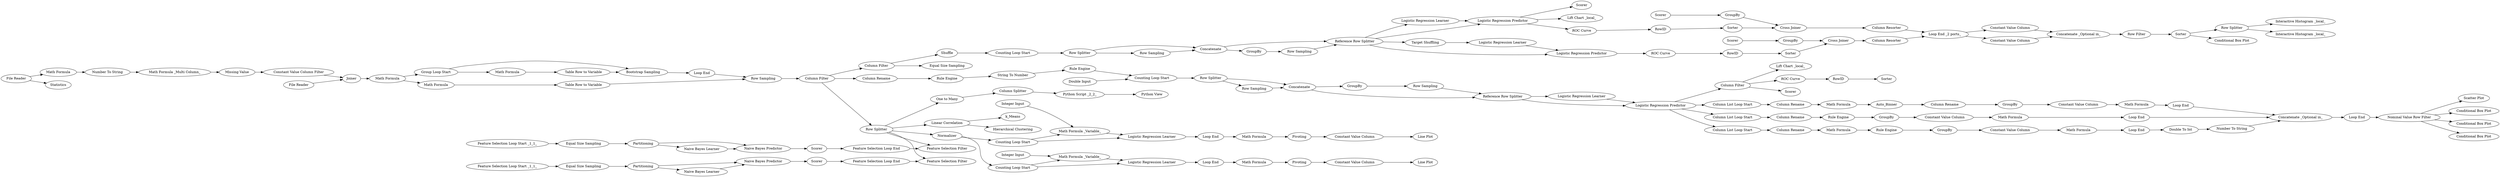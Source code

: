 digraph {
	"7092464032198094210_825" [label="Integer Input"]
	"1413098551646326160_155" [label="Cross Joiner"]
	"-6621744534351556463_151" [label=Sorter]
	"7092464032198094210_344" [label="Row Filter"]
	"7092464032198094210_397" [label="Column Filter"]
	"7092464032198094210_824" [label="Loop End"]
	"7402218653531994578_11" [label="Equal Size Sampling"]
	"7092464032198094210_140" [label="Logistic Regression Learner"]
	"7092464032198094210_786" [label="Conditional Box Plot"]
	"7092464032198094210_6" [label="Math Formula _Multi Column_"]
	"7092464032198094210_108" [label="Hierarchical Clustering"]
	"7092464032198094210_348" [label="Row Splitter"]
	"8843670050189307226_798" [label="Row Splitter"]
	"7571034416363652142_6" [label=Partitioning]
	"7092464032198094210_819" [label="Integer Input"]
	"7092464032198094210_368" [label="Scatter Plot"]
	"7571034416363652142_10" [label="Naive Bayes Learner"]
	"8843670050189307226_802" [label=GroupBy]
	"7092464032198094210_237" [label="Column Filter"]
	"7092464032198094210_310" [label="Counting Loop Start"]
	"7092464032198094210_199" [label="Python Script _2_2_"]
	"1413098551646326160_152" [label=GroupBy]
	"7092464032198094210_8" [label="Constant Value Column Filter"]
	"420877068019044690_789" [label="Rule Engine"]
	"7402218653531994578_9" [label="Naive Bayes Predictor"]
	"7092464032198094210_88" [label="Group Loop Start"]
	"7092464032198094210_205" [label=Sorter]
	"1413098551646326160_112" [label=Scorer]
	"7092464032198094210_210" [label=Scorer]
	"7092464032198094210_102" [label="Math Formula"]
	"1413098551646326160_150" [label="Column Resorter"]
	"7571034416363652142_8" [label="Feature Selection Loop Start _1_1_"]
	"7092464032198094210_297" [label="Column Rename"]
	"7092464032198094210_815" [label="Math Formula"]
	"7092464032198094210_343" [label="Logistic Regression Predictor"]
	"7092464032198094210_99" [label=Normalizer]
	"7092464032198094210_202" [label="One to Many"]
	"6669512783959596404_149" [label=RowID]
	"7092464032198094210_396" [label="Counting Loop Start"]
	"7092464032198094210_361" [label="Lift Chart _local_"]
	"-6621744534351556463_112" [label=Scorer]
	"7092464032198094210_120" [label="Concatenate _Optional in_"]
	"7092464032198094210_7" [label="Math Formula"]
	"7092464032198094210_381" [label="Logistic Regression Learner"]
	"7092464032198094210_190" [label="Constant Value Column"]
	"7092464032198094210_833" [label="Double To Int"]
	"7092464032198094210_818" [label=Shuffle]
	"7092464032198094210_832" [label="Number To String"]
	"7092464032198094210_812" [label="Column Rename"]
	"7571034416363652142_9" [label="Naive Bayes Predictor"]
	"-6621744534351556463_152" [label=GroupBy]
	"7092464032198094210_92" [label="Loop End"]
	"-6621744534351556463_142" [label="ROC Curve"]
	"7092464032198094210_212" [label="Lift Chart _local_"]
	"7092464032198094210_9" [label="File Reader"]
	"7092464032198094210_189" [label="Logistic Regression Predictor"]
	"7571034416363652142_2" [label="Feature Selection Loop End"]
	"7092464032198094210_775" [label="Constant Value Column"]
	"2513783553005754734_798" [label="Row Splitter"]
	"7092464032198094210_395" [label="Double Input"]
	"7092464032198094210_10" [label=Joiner]
	"7092464032198094210_830" [label="Nominal Value Row Filter"]
	"7092464032198094210_823" [label="Constant Value Column"]
	"7092464032198094210_840" [label="Column Rename"]
	"7092464032198094210_104" [label="Row Sampling"]
	"7092464032198094210_103" [label="Table Row to Variable"]
	"7092464032198094210_111" [label="Column Filter"]
	"7092464032198094210_764" [label="Math Formula _Variable_"]
	"7092464032198094210_331" [label="Math Formula"]
	"7092464032198094210_356" [label="Math Formula"]
	"7092464032198094210_837" [label=GroupBy]
	"7092464032198094210_351" [label="Interactive Histogram _local_"]
	"7092464032198094210_388" [label="Logistic Regression Predictor"]
	"7092464032198094210_5" [label="Missing Value"]
	"7092464032198094210_353" [label="Column List Loop Start"]
	"8843670050189307226_801" [label=Concatenate]
	"7402218653531994578_7" [label=Scorer]
	"7092464032198094210_793" [label="Concatenate _Optional in_"]
	"7092464032198094210_293" [label=GroupBy]
	"7402218653531994578_3" [label="Feature Selection Filter"]
	"7092464032198094210_774" [label=Pivoting]
	"7092464032198094210_814" [label="Constant Value Column"]
	"7092464032198094210_11" [label="Math Formula"]
	"7092464032198094210_765" [label="Logistic Regression Learner"]
	"1413098551646326160_142" [label="ROC Curve"]
	"7092464032198094210_809" [label="Conditional Box Plot"]
	"8843670050189307226_804" [label="Reference Row Splitter"]
	"7092464032198094210_305" [label="Loop End"]
	"7092464032198094210_831" [label="Column List Loop Start"]
	"7092464032198094210_836" [label="Constant Value Column"]
	"7402218653531994578_8" [label="Feature Selection Loop Start _1_1_"]
	"7092464032198094210_838" [label="Rule Engine"]
	"7092464032198094210_307" [label=Auto_Binner]
	"7402218653531994578_6" [label=Partitioning]
	"7092464032198094210_342" [label="Logistic Regression Learner"]
	"7092464032198094210_358" [label="Loop End"]
	"7092464032198094210_834" [label="Loop End"]
	"7092464032198094210_810" [label="Conditional Box Plot"]
	"7092464032198094210_200" [label="Python View"]
	"420877068019044690_788" [label="Column Rename"]
	"7092464032198094210_109" [label=k_Means]
	"7092464032198094210_1" [label="File Reader"]
	"7092464032198094210_826" [label="Line Plot"]
	"7092464032198094210_791" [label="Column Rename"]
	"6669512783959596404_142" [label="ROC Curve"]
	"7092464032198094210_821" [label=Pivoting]
	"7092464032198094210_198" [label="Column Splitter"]
	"7092464032198094210_771" [label="Math Formula"]
	"7092464032198094210_107" [label="Linear Correlation"]
	"6669512783959596404_151" [label=Sorter]
	"7092464032198094210_2" [label=Statistics]
	"420877068019044690_790" [label="String To Number"]
	"2513783553005754734_800" [label="Row Sampling"]
	"7092464032198094210_839" [label="Math Formula"]
	"7092464032198094210_89" [label="Math Formula"]
	"7092464032198094210_797" [label="Conditional Box Plot"]
	"7092464032198094210_295" [label="Column List Loop Start"]
	"-6621744534351556463_149" [label=RowID]
	"8843670050189307226_803" [label="Row Sampling"]
	"2513783553005754734_802" [label=GroupBy]
	"7092464032198094210_116" [label="Constant Value Column"]
	"7092464032198094210_820" [label="Logistic Regression Learner"]
	"7092464032198094210_763" [label="Loop End"]
	"7092464032198094210_91" [label="Bootstrap Sampling"]
	"1413098551646326160_151" [label=Sorter]
	"7092464032198094210_330" [label="Loop End _2 ports_"]
	"7092464032198094210_105" [label="Row Splitter"]
	"7092464032198094210_350" [label="Interactive Histogram _local_"]
	"2513783553005754734_803" [label="Row Sampling"]
	"7092464032198094210_106" [label="Number To String"]
	"-6621744534351556463_155" [label="Cross Joiner"]
	"7092464032198094210_391" [label=GroupBy]
	"7092464032198094210_827" [label="Math Formula _Variable_"]
	"7092464032198094210_762" [label="Counting Loop Start"]
	"7402218653531994578_10" [label="Naive Bayes Learner"]
	"7571034416363652142_11" [label="Equal Size Sampling"]
	"7092464032198094210_413" [label="Line Plot"]
	"7402218653531994578_2" [label="Feature Selection Loop End"]
	"7092464032198094210_90" [label="Table Row to Variable"]
	"7092464032198094210_341" [label="Target Shuffling"]
	"7092464032198094210_380" [label="Loop End"]
	"2513783553005754734_804" [label="Reference Row Splitter"]
	"1413098551646326160_149" [label=RowID]
	"7092464032198094210_835" [label="Math Formula"]
	"8843670050189307226_800" [label="Row Sampling"]
	"7571034416363652142_3" [label="Feature Selection Filter"]
	"-7014521122969982355_816" [label="Rule Engine"]
	"7571034416363652142_7" [label=Scorer]
	"7092464032198094210_378" [label=Scorer]
	"2513783553005754734_801" [label=Concatenate]
	"7092464032198094210_828" [label="Math Formula"]
	"7092464032198094210_822" [label="Counting Loop Start"]
	"-6621744534351556463_150" [label="Column Resorter"]
	"7092464032198094210_795" [label="Constant Value Column"]
	"7092464032198094210_792" [label="Rule Engine"]
	"7092464032198094210_398" [label="Equal Size Sampling"]
	"7092464032198094210_836" -> "7092464032198094210_835"
	"7092464032198094210_7" -> "7092464032198094210_106"
	"7092464032198094210_330" -> "7092464032198094210_190"
	"7092464032198094210_762" -> "7092464032198094210_765"
	"7092464032198094210_819" -> "7092464032198094210_764"
	"7092464032198094210_237" -> "6669512783959596404_142"
	"420877068019044690_790" -> "-7014521122969982355_816"
	"7092464032198094210_795" -> "7092464032198094210_356"
	"7092464032198094210_815" -> "7092464032198094210_307"
	"7092464032198094210_397" -> "7092464032198094210_398"
	"7092464032198094210_103" -> "7092464032198094210_104"
	"1413098551646326160_142" -> "1413098551646326160_149"
	"6669512783959596404_149" -> "6669512783959596404_151"
	"7092464032198094210_832" -> "7092464032198094210_793"
	"7092464032198094210_830" -> "7092464032198094210_368"
	"7092464032198094210_5" -> "7092464032198094210_8"
	"7092464032198094210_305" -> "7092464032198094210_793"
	"7092464032198094210_202" -> "7092464032198094210_198"
	"7092464032198094210_380" -> "7092464032198094210_793"
	"7571034416363652142_6" -> "7571034416363652142_10"
	"7092464032198094210_102" -> "7092464032198094210_103"
	"7092464032198094210_342" -> "7092464032198094210_343"
	"7092464032198094210_205" -> "7092464032198094210_786"
	"7402218653531994578_9" -> "7402218653531994578_7"
	"7092464032198094210_837" -> "7092464032198094210_836"
	"7092464032198094210_774" -> "7092464032198094210_775"
	"7092464032198094210_1" -> "7092464032198094210_2"
	"7092464032198094210_792" -> "7092464032198094210_391"
	"8843670050189307226_801" -> "8843670050189307226_804"
	"2513783553005754734_804" -> "7092464032198094210_343"
	"2513783553005754734_801" -> "2513783553005754734_804"
	"7092464032198094210_388" -> "7092464032198094210_295"
	"7092464032198094210_395" -> "7092464032198094210_396"
	"7402218653531994578_11" -> "7402218653531994578_6"
	"7092464032198094210_341" -> "7092464032198094210_342"
	"-6621744534351556463_150" -> "7092464032198094210_330"
	"7092464032198094210_111" -> "7092464032198094210_105"
	"7092464032198094210_831" -> "7092464032198094210_840"
	"8843670050189307226_804" -> "7092464032198094210_381"
	"7402218653531994578_6" -> "7402218653531994578_9"
	"7092464032198094210_764" -> "7092464032198094210_765"
	"7092464032198094210_820" -> "7092464032198094210_824"
	"-6621744534351556463_149" -> "-6621744534351556463_151"
	"6669512783959596404_142" -> "6669512783959596404_149"
	"7092464032198094210_765" -> "7092464032198094210_763"
	"-6621744534351556463_152" -> "-6621744534351556463_155"
	"7092464032198094210_834" -> "7092464032198094210_833"
	"7092464032198094210_822" -> "7092464032198094210_827"
	"7092464032198094210_762" -> "7092464032198094210_764"
	"7092464032198094210_105" -> "7092464032198094210_107"
	"2513783553005754734_802" -> "2513783553005754734_803"
	"7092464032198094210_107" -> "7092464032198094210_108"
	"7092464032198094210_293" -> "7092464032198094210_814"
	"7092464032198094210_307" -> "7092464032198094210_297"
	"7092464032198094210_828" -> "7092464032198094210_821"
	"7092464032198094210_105" -> "7092464032198094210_99"
	"7092464032198094210_356" -> "7092464032198094210_380"
	"7402218653531994578_2" -> "7402218653531994578_3"
	"8843670050189307226_802" -> "8843670050189307226_803"
	"2513783553005754734_803" -> "2513783553005754734_804"
	"8843670050189307226_803" -> "8843670050189307226_804"
	"-6621744534351556463_155" -> "-6621744534351556463_150"
	"-6621744534351556463_142" -> "-6621744534351556463_149"
	"7092464032198094210_821" -> "7092464032198094210_823"
	"7092464032198094210_105" -> "7571034416363652142_3"
	"7092464032198094210_11" -> "7092464032198094210_88"
	"7402218653531994578_8" -> "7402218653531994578_11"
	"7092464032198094210_343" -> "-6621744534351556463_142"
	"7092464032198094210_237" -> "7092464032198094210_378"
	"7092464032198094210_791" -> "7092464032198094210_792"
	"7092464032198094210_88" -> "7092464032198094210_89"
	"7092464032198094210_90" -> "7092464032198094210_91"
	"7092464032198094210_830" -> "7092464032198094210_809"
	"7092464032198094210_105" -> "7402218653531994578_3"
	"7092464032198094210_823" -> "7092464032198094210_826"
	"7092464032198094210_381" -> "7092464032198094210_388"
	"7092464032198094210_9" -> "7092464032198094210_10"
	"7092464032198094210_840" -> "7092464032198094210_839"
	"7571034416363652142_9" -> "7571034416363652142_7"
	"-6621744534351556463_112" -> "-6621744534351556463_152"
	"1413098551646326160_149" -> "1413098551646326160_151"
	"2513783553005754734_804" -> "7092464032198094210_341"
	"7092464032198094210_91" -> "7092464032198094210_92"
	"7092464032198094210_391" -> "7092464032198094210_795"
	"7092464032198094210_812" -> "7092464032198094210_815"
	"7092464032198094210_116" -> "7092464032198094210_120"
	"7571034416363652142_7" -> "7571034416363652142_2"
	"7092464032198094210_189" -> "7092464032198094210_210"
	"2513783553005754734_804" -> "7092464032198094210_140"
	"7092464032198094210_105" -> "7092464032198094210_202"
	"2513783553005754734_801" -> "2513783553005754734_802"
	"7092464032198094210_237" -> "7092464032198094210_361"
	"1413098551646326160_152" -> "1413098551646326160_155"
	"7092464032198094210_771" -> "7092464032198094210_774"
	"7092464032198094210_348" -> "7092464032198094210_350"
	"7092464032198094210_92" -> "7092464032198094210_104"
	"7092464032198094210_6" -> "7092464032198094210_5"
	"7092464032198094210_140" -> "7092464032198094210_189"
	"8843670050189307226_801" -> "8843670050189307226_802"
	"7092464032198094210_104" -> "7092464032198094210_111"
	"7092464032198094210_358" -> "7092464032198094210_830"
	"7092464032198094210_120" -> "7092464032198094210_344"
	"7092464032198094210_111" -> "7092464032198094210_397"
	"2513783553005754734_804" -> "7092464032198094210_189"
	"2513783553005754734_800" -> "2513783553005754734_801"
	"1413098551646326160_150" -> "7092464032198094210_330"
	"8843670050189307226_798" -> "8843670050189307226_800"
	"7092464032198094210_199" -> "7092464032198094210_200"
	"7092464032198094210_830" -> "7092464032198094210_797"
	"8843670050189307226_800" -> "8843670050189307226_801"
	"7092464032198094210_1" -> "7092464032198094210_7"
	"7092464032198094210_818" -> "7092464032198094210_310"
	"1413098551646326160_155" -> "1413098551646326160_150"
	"7092464032198094210_835" -> "7092464032198094210_834"
	"7092464032198094210_198" -> "7092464032198094210_199"
	"-6621744534351556463_151" -> "-6621744534351556463_155"
	"7092464032198094210_11" -> "7092464032198094210_102"
	"7092464032198094210_310" -> "2513783553005754734_798"
	"7092464032198094210_763" -> "7092464032198094210_771"
	"7092464032198094210_838" -> "7092464032198094210_837"
	"7092464032198094210_827" -> "7092464032198094210_820"
	"7092464032198094210_190" -> "7092464032198094210_120"
	"7092464032198094210_814" -> "7092464032198094210_331"
	"7571034416363652142_11" -> "7571034416363652142_6"
	"7092464032198094210_330" -> "7092464032198094210_116"
	"7571034416363652142_2" -> "7571034416363652142_3"
	"7092464032198094210_822" -> "7092464032198094210_820"
	"420877068019044690_789" -> "420877068019044690_790"
	"7092464032198094210_397" -> "7092464032198094210_818"
	"7092464032198094210_388" -> "7092464032198094210_353"
	"7092464032198094210_388" -> "7092464032198094210_831"
	"8843670050189307226_798" -> "8843670050189307226_801"
	"7092464032198094210_388" -> "7092464032198094210_237"
	"7092464032198094210_830" -> "7092464032198094210_810"
	"7571034416363652142_8" -> "7571034416363652142_11"
	"420877068019044690_788" -> "420877068019044690_789"
	"2513783553005754734_798" -> "2513783553005754734_800"
	"7092464032198094210_189" -> "1413098551646326160_142"
	"7092464032198094210_205" -> "7092464032198094210_348"
	"7092464032198094210_839" -> "7092464032198094210_838"
	"8843670050189307226_804" -> "7092464032198094210_388"
	"7092464032198094210_295" -> "7092464032198094210_812"
	"7092464032198094210_111" -> "420877068019044690_788"
	"1413098551646326160_112" -> "1413098551646326160_152"
	"7092464032198094210_297" -> "7092464032198094210_293"
	"7092464032198094210_99" -> "7092464032198094210_822"
	"7092464032198094210_10" -> "7092464032198094210_11"
	"7092464032198094210_106" -> "7092464032198094210_6"
	"7402218653531994578_10" -> "7402218653531994578_9"
	"7092464032198094210_8" -> "7092464032198094210_10"
	"7092464032198094210_793" -> "7092464032198094210_358"
	"-7014521122969982355_816" -> "7092464032198094210_396"
	"1413098551646326160_151" -> "1413098551646326160_155"
	"7092464032198094210_353" -> "7092464032198094210_791"
	"7092464032198094210_88" -> "7092464032198094210_91"
	"7402218653531994578_7" -> "7402218653531994578_2"
	"7092464032198094210_344" -> "7092464032198094210_205"
	"7092464032198094210_331" -> "7092464032198094210_305"
	"7092464032198094210_348" -> "7092464032198094210_351"
	"7092464032198094210_107" -> "7092464032198094210_109"
	"7092464032198094210_824" -> "7092464032198094210_828"
	"7571034416363652142_10" -> "7571034416363652142_9"
	"7402218653531994578_6" -> "7402218653531994578_10"
	"7092464032198094210_189" -> "7092464032198094210_212"
	"7092464032198094210_89" -> "7092464032198094210_90"
	"7092464032198094210_775" -> "7092464032198094210_413"
	"7092464032198094210_833" -> "7092464032198094210_832"
	"7092464032198094210_99" -> "7092464032198094210_762"
	"7571034416363652142_6" -> "7571034416363652142_9"
	"7092464032198094210_825" -> "7092464032198094210_827"
	"7092464032198094210_396" -> "8843670050189307226_798"
	"2513783553005754734_798" -> "2513783553005754734_801"
	rankdir=LR
}
